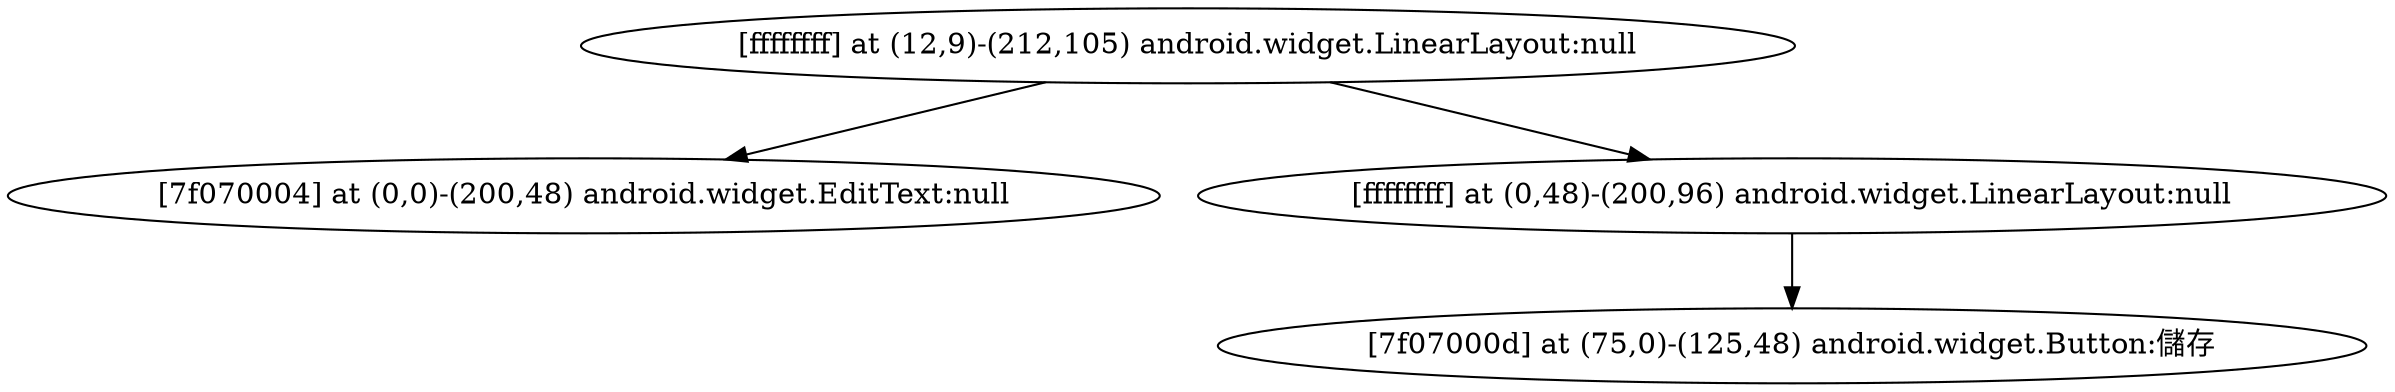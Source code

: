 strict digraph G {
  1 [ label="[ffffffff] at (12,9)-(212,105) android.widget.LinearLayout:null" ];
  2 [ label="[7f070004] at (0,0)-(200,48) android.widget.EditText:null" ];
  3 [ label="[ffffffff] at (0,48)-(200,96) android.widget.LinearLayout:null" ];
  4 [ label="[7f07000d] at (75,0)-(125,48) android.widget.Button:儲存" ];
  1 -> 2;
  1 -> 3;
  3 -> 4;
}
